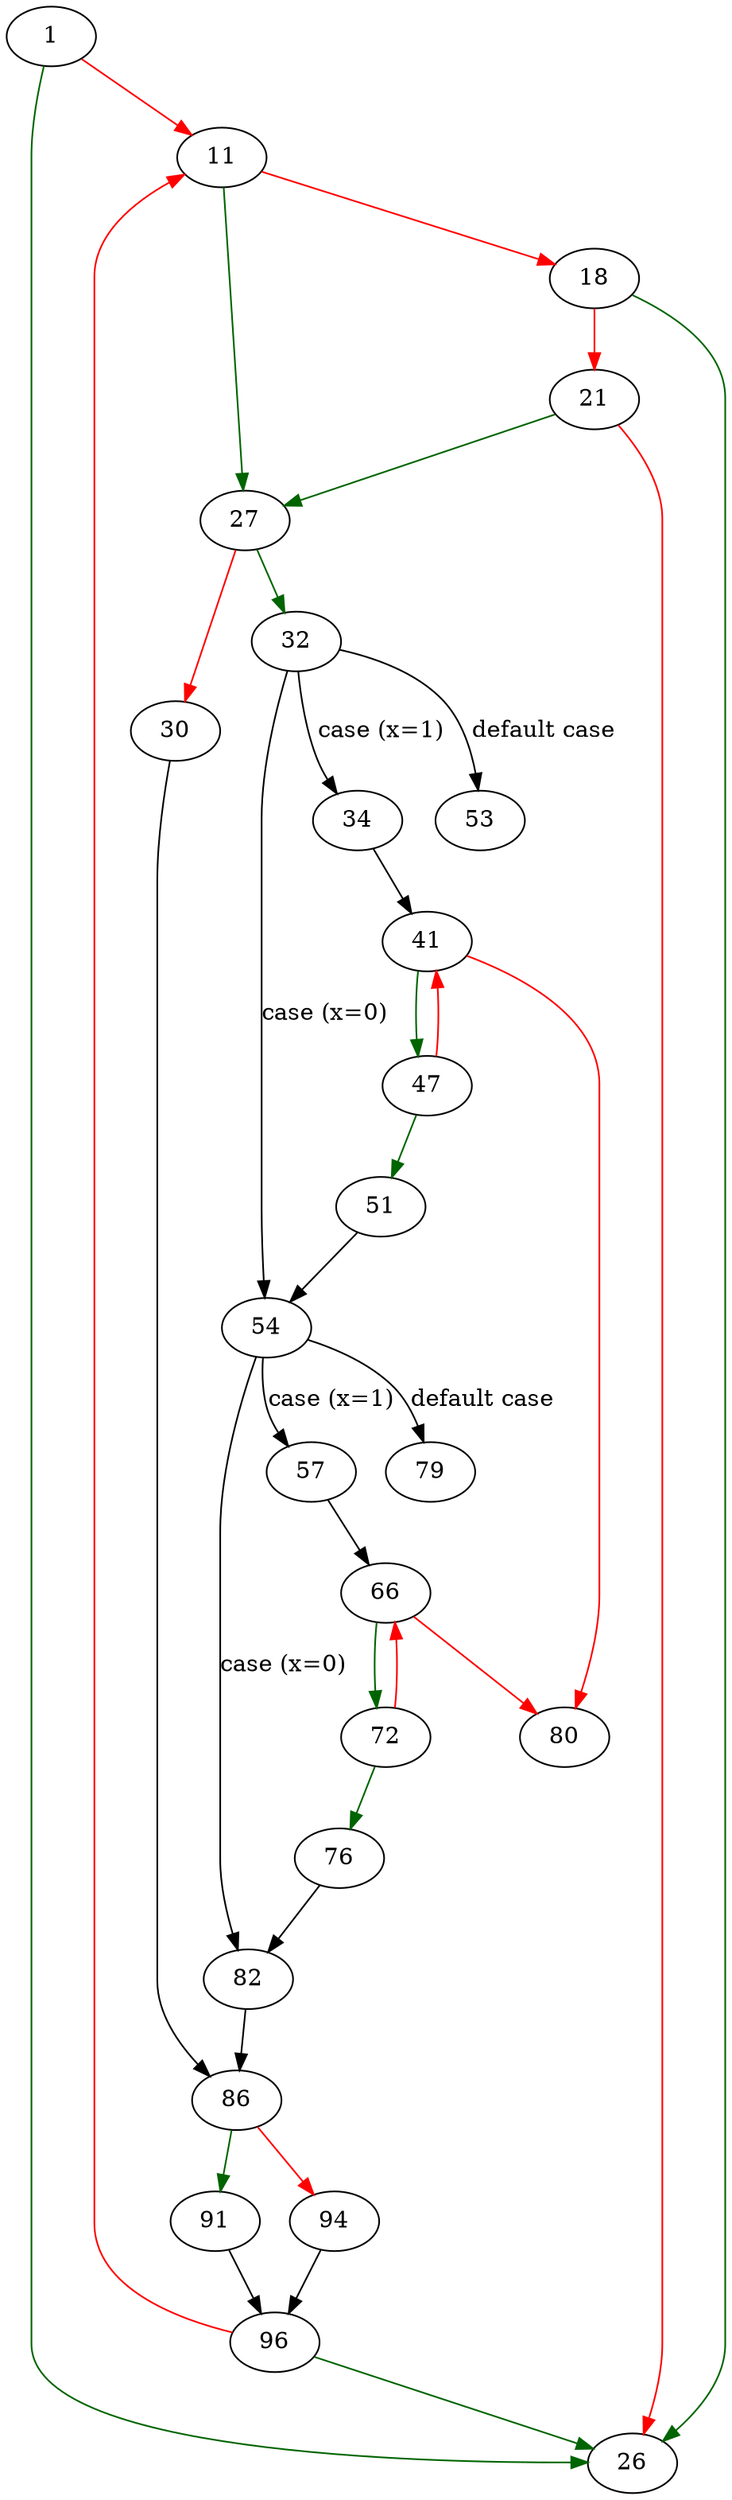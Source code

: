 strict digraph "eval3" {
	// Node definitions.
	1 [entry=true];
	26;
	11;
	27;
	18;
	21;
	32;
	30;
	86;
	54;
	34;
	53;
	41;
	47;
	80;
	51;
	82;
	57;
	79;
	66;
	72;
	76;
	91;
	94;
	96;

	// Edge definitions.
	1 -> 26 [
		color=darkgreen
		cond=true
	];
	1 -> 11 [
		color=red
		cond=false
	];
	11 -> 27 [
		color=darkgreen
		cond=true
	];
	11 -> 18 [
		color=red
		cond=false
	];
	27 -> 32 [
		color=darkgreen
		cond=true
	];
	27 -> 30 [
		color=red
		cond=false
	];
	18 -> 26 [
		color=darkgreen
		cond=true
	];
	18 -> 21 [
		color=red
		cond=false
	];
	21 -> 26 [
		color=red
		cond=false
	];
	21 -> 27 [
		color=darkgreen
		cond=true
	];
	32 -> 54 [
		cond="case (x=0)"
		label="case (x=0)"
	];
	32 -> 34 [
		cond="case (x=1)"
		label="case (x=1)"
	];
	32 -> 53 [
		cond="default case"
		label="default case"
	];
	30 -> 86;
	86 -> 91 [
		color=darkgreen
		cond=true
	];
	86 -> 94 [
		color=red
		cond=false
	];
	54 -> 82 [
		cond="case (x=0)"
		label="case (x=0)"
	];
	54 -> 57 [
		cond="case (x=1)"
		label="case (x=1)"
	];
	54 -> 79 [
		cond="default case"
		label="default case"
	];
	34 -> 41;
	41 -> 47 [
		color=darkgreen
		cond=true
	];
	41 -> 80 [
		color=red
		cond=false
	];
	47 -> 41 [
		color=red
		cond=false
	];
	47 -> 51 [
		color=darkgreen
		cond=true
	];
	51 -> 54;
	82 -> 86;
	57 -> 66;
	66 -> 80 [
		color=red
		cond=false
	];
	66 -> 72 [
		color=darkgreen
		cond=true
	];
	72 -> 66 [
		color=red
		cond=false
	];
	72 -> 76 [
		color=darkgreen
		cond=true
	];
	76 -> 82;
	91 -> 96;
	94 -> 96;
	96 -> 26 [
		color=darkgreen
		cond=true
	];
	96 -> 11 [
		color=red
		cond=false
	];
}